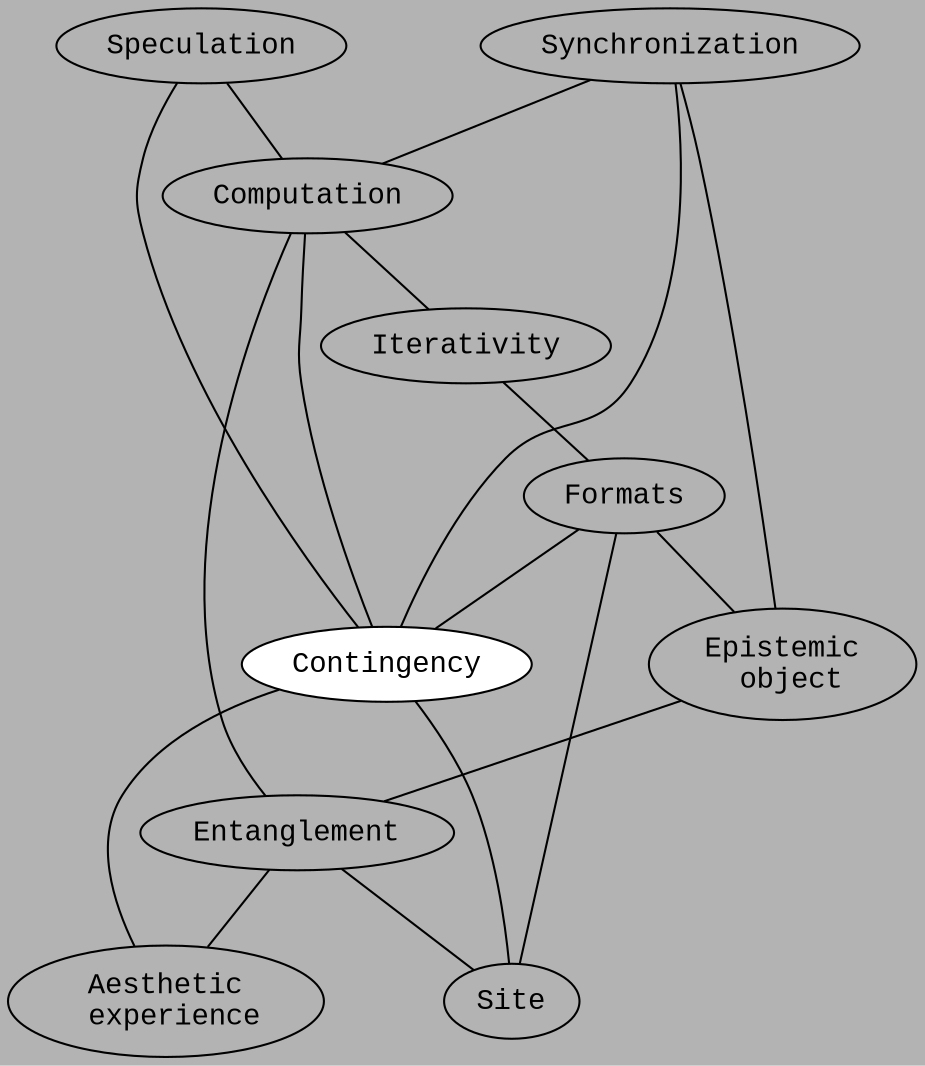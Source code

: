 graph graphname {
	graph [bgcolor=grey70];
	node [fontname = "courier new"];
//	edge [color=gray50];
//        Contingency[style=filled, fillcolor=white]
	Synchronization -- "Epistemic\n object";
	Synchronization -- Contingency;
	Computation -- Entanglement;
	//"Epistemic\n object"[style=filled]	
	"Epistemic\n object" -- Entanglement;
	Entanglement -- Site;
	Entanglement -- "Aesthetic\n experience";
        Contingency[style=filled, fillcolor=white]
	Contingency -- Site;
	Contingency -- "Aesthetic\n experience";
	Computation -- Contingency;
	//[color=black,penwidth=2.0]
	Synchronization -- Computation;
	Speculation -- Computation;
	Speculation -- Contingency;
	Formats -- Site;
	Formats -- Contingency;
	Formats -- "Epistemic\n object";
	Iterativity -- Formats;
	Computation --  Iterativity
}
